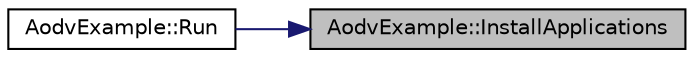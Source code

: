 digraph "AodvExample::InstallApplications"
{
 // LATEX_PDF_SIZE
  edge [fontname="Helvetica",fontsize="10",labelfontname="Helvetica",labelfontsize="10"];
  node [fontname="Helvetica",fontsize="10",shape=record];
  rankdir="RL";
  Node1 [label="AodvExample::InstallApplications",height=0.2,width=0.4,color="black", fillcolor="grey75", style="filled", fontcolor="black",tooltip="Create the simulation applications."];
  Node1 -> Node2 [dir="back",color="midnightblue",fontsize="10",style="solid",fontname="Helvetica"];
  Node2 [label="AodvExample::Run",height=0.2,width=0.4,color="black", fillcolor="white", style="filled",URL="$class_aodv_example.html#a954ace72fd69c0a09193047d33d9ad61",tooltip="Run simulation."];
}
